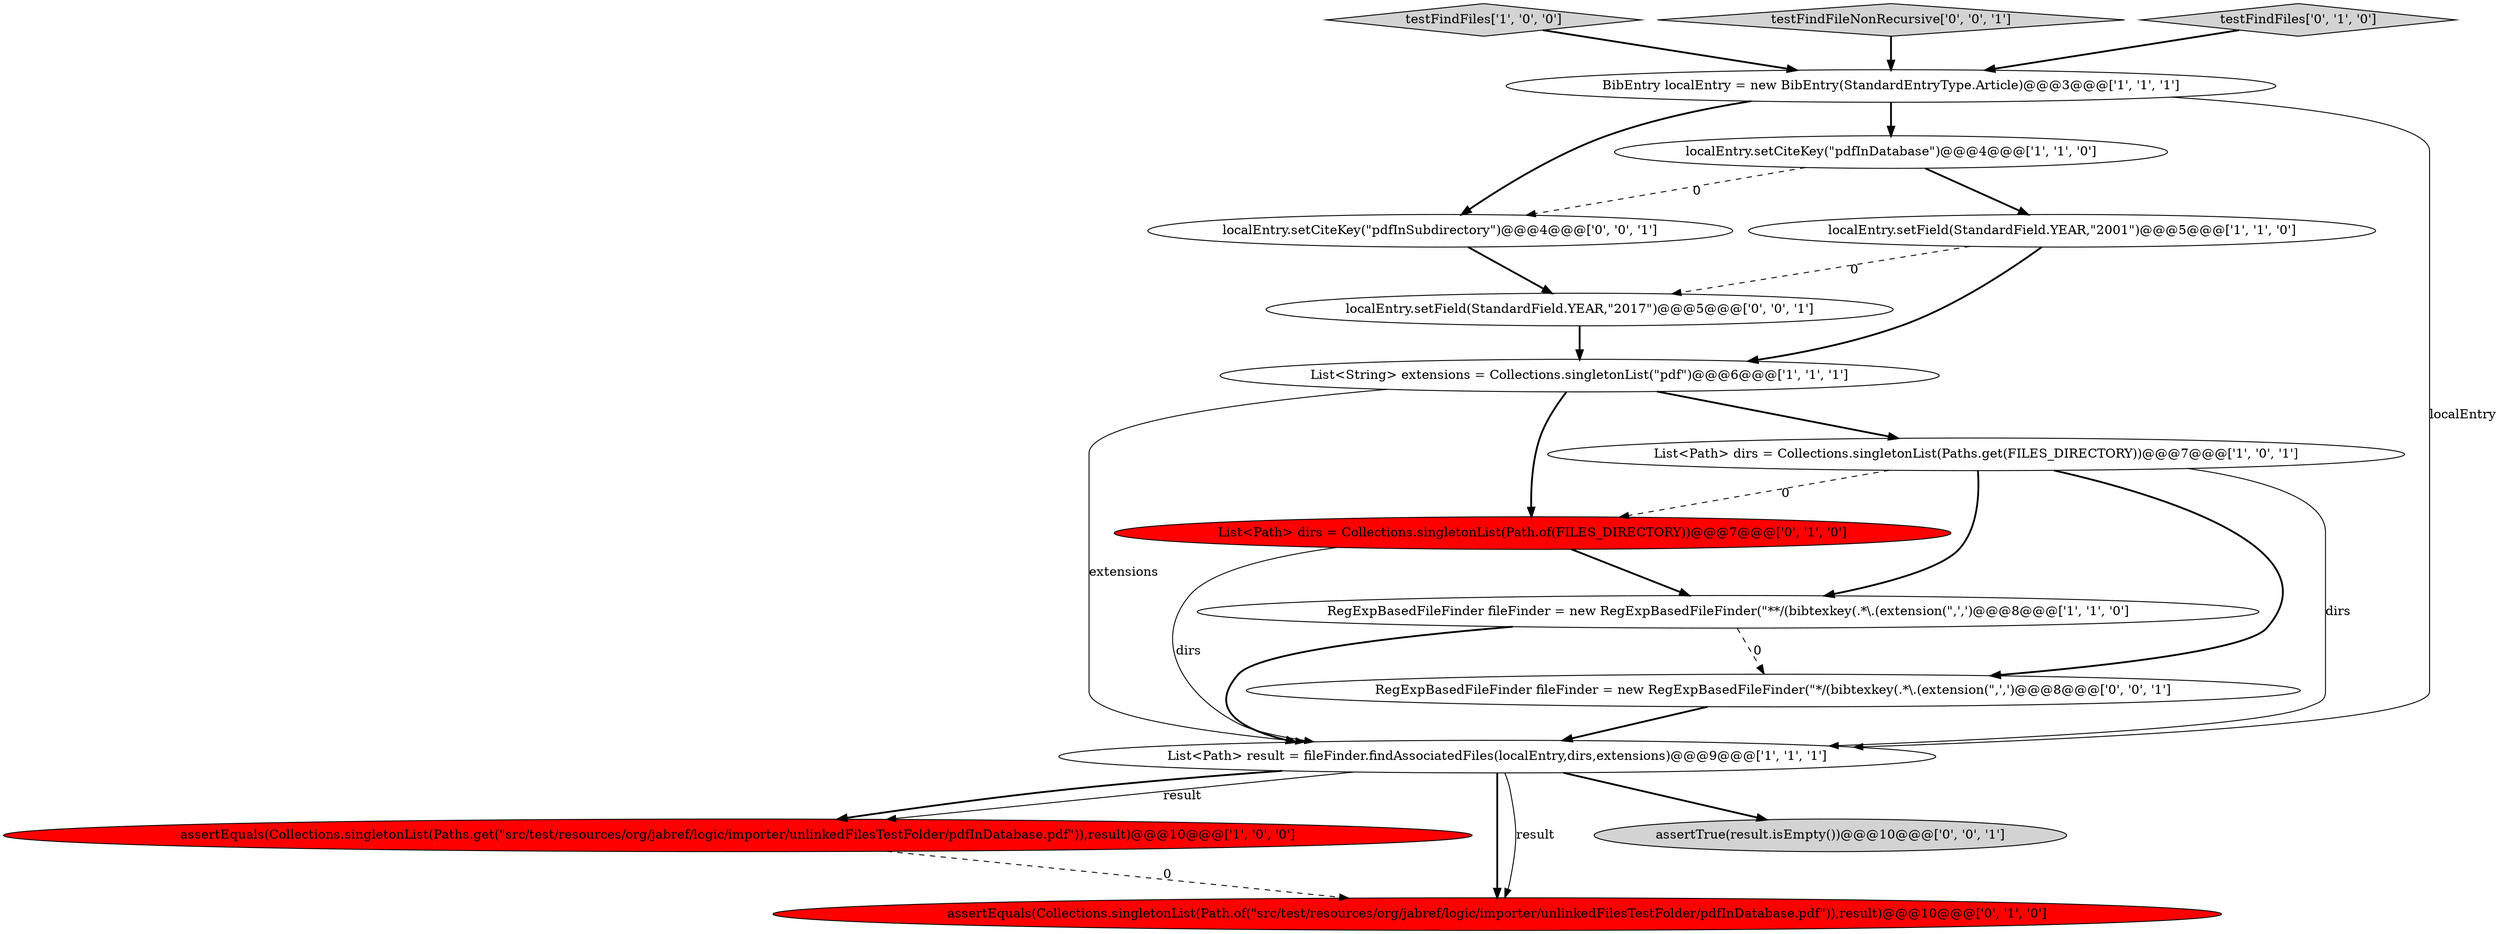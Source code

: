 digraph {
10 [style = filled, label = "assertEquals(Collections.singletonList(Path.of(\"src/test/resources/org/jabref/logic/importer/unlinkedFilesTestFolder/pdfInDatabase.pdf\")),result)@@@10@@@['0', '1', '0']", fillcolor = red, shape = ellipse image = "AAA1AAABBB2BBB"];
2 [style = filled, label = "assertEquals(Collections.singletonList(Paths.get(\"src/test/resources/org/jabref/logic/importer/unlinkedFilesTestFolder/pdfInDatabase.pdf\")),result)@@@10@@@['1', '0', '0']", fillcolor = red, shape = ellipse image = "AAA1AAABBB1BBB"];
6 [style = filled, label = "testFindFiles['1', '0', '0']", fillcolor = lightgray, shape = diamond image = "AAA0AAABBB1BBB"];
8 [style = filled, label = "RegExpBasedFileFinder fileFinder = new RegExpBasedFileFinder(\"**/(bibtexkey(.*\\.(extension(\",',')@@@8@@@['1', '1', '0']", fillcolor = white, shape = ellipse image = "AAA0AAABBB1BBB"];
5 [style = filled, label = "List<Path> result = fileFinder.findAssociatedFiles(localEntry,dirs,extensions)@@@9@@@['1', '1', '1']", fillcolor = white, shape = ellipse image = "AAA0AAABBB1BBB"];
14 [style = filled, label = "localEntry.setField(StandardField.YEAR,\"2017\")@@@5@@@['0', '0', '1']", fillcolor = white, shape = ellipse image = "AAA0AAABBB3BBB"];
1 [style = filled, label = "List<Path> dirs = Collections.singletonList(Paths.get(FILES_DIRECTORY))@@@7@@@['1', '0', '1']", fillcolor = white, shape = ellipse image = "AAA0AAABBB1BBB"];
11 [style = filled, label = "List<Path> dirs = Collections.singletonList(Path.of(FILES_DIRECTORY))@@@7@@@['0', '1', '0']", fillcolor = red, shape = ellipse image = "AAA1AAABBB2BBB"];
16 [style = filled, label = "testFindFileNonRecursive['0', '0', '1']", fillcolor = lightgray, shape = diamond image = "AAA0AAABBB3BBB"];
4 [style = filled, label = "localEntry.setField(StandardField.YEAR,\"2001\")@@@5@@@['1', '1', '0']", fillcolor = white, shape = ellipse image = "AAA0AAABBB1BBB"];
0 [style = filled, label = "List<String> extensions = Collections.singletonList(\"pdf\")@@@6@@@['1', '1', '1']", fillcolor = white, shape = ellipse image = "AAA0AAABBB1BBB"];
7 [style = filled, label = "BibEntry localEntry = new BibEntry(StandardEntryType.Article)@@@3@@@['1', '1', '1']", fillcolor = white, shape = ellipse image = "AAA0AAABBB1BBB"];
9 [style = filled, label = "testFindFiles['0', '1', '0']", fillcolor = lightgray, shape = diamond image = "AAA0AAABBB2BBB"];
15 [style = filled, label = "localEntry.setCiteKey(\"pdfInSubdirectory\")@@@4@@@['0', '0', '1']", fillcolor = white, shape = ellipse image = "AAA0AAABBB3BBB"];
13 [style = filled, label = "assertTrue(result.isEmpty())@@@10@@@['0', '0', '1']", fillcolor = lightgray, shape = ellipse image = "AAA0AAABBB3BBB"];
3 [style = filled, label = "localEntry.setCiteKey(\"pdfInDatabase\")@@@4@@@['1', '1', '0']", fillcolor = white, shape = ellipse image = "AAA0AAABBB1BBB"];
12 [style = filled, label = "RegExpBasedFileFinder fileFinder = new RegExpBasedFileFinder(\"*/(bibtexkey(.*\\.(extension(\",',')@@@8@@@['0', '0', '1']", fillcolor = white, shape = ellipse image = "AAA0AAABBB3BBB"];
5->10 [style = bold, label=""];
1->8 [style = bold, label=""];
12->5 [style = bold, label=""];
15->14 [style = bold, label=""];
5->2 [style = solid, label="result"];
16->7 [style = bold, label=""];
0->11 [style = bold, label=""];
5->10 [style = solid, label="result"];
8->12 [style = dashed, label="0"];
9->7 [style = bold, label=""];
0->5 [style = solid, label="extensions"];
3->4 [style = bold, label=""];
7->3 [style = bold, label=""];
1->5 [style = solid, label="dirs"];
2->10 [style = dashed, label="0"];
4->0 [style = bold, label=""];
11->5 [style = solid, label="dirs"];
5->2 [style = bold, label=""];
8->5 [style = bold, label=""];
14->0 [style = bold, label=""];
1->11 [style = dashed, label="0"];
0->1 [style = bold, label=""];
5->13 [style = bold, label=""];
1->12 [style = bold, label=""];
3->15 [style = dashed, label="0"];
11->8 [style = bold, label=""];
7->15 [style = bold, label=""];
7->5 [style = solid, label="localEntry"];
4->14 [style = dashed, label="0"];
6->7 [style = bold, label=""];
}

